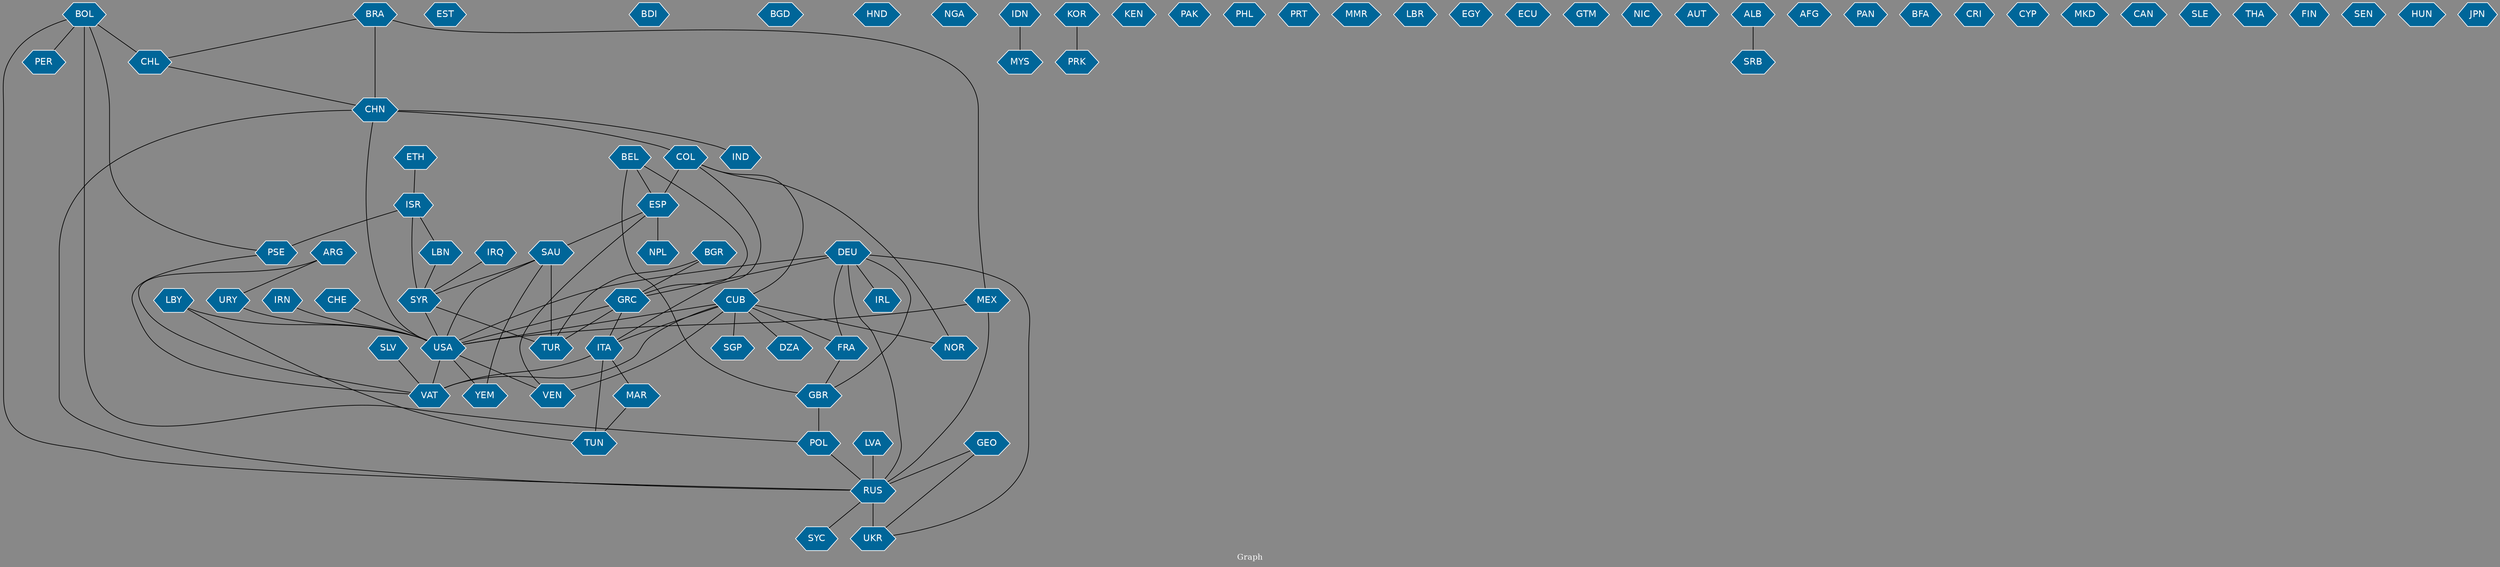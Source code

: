 // Countries together in item graph
graph {
	graph [bgcolor="#888888" fontcolor=white fontsize=12 label="Graph" outputorder=edgesfirst overlap=prism]
	node [color=white fillcolor="#006699" fontcolor=white fontname=Helvetica shape=hexagon style=filled]
	edge [arrowhead=open color=black fontcolor=white fontname=Courier fontsize=12]
		UKR [label=UKR]
		CHN [label=CHN]
		BRA [label=BRA]
		EST [label=EST]
		YEM [label=YEM]
		MEX [label=MEX]
		USA [label=USA]
		NPL [label=NPL]
		RUS [label=RUS]
		CHL [label=CHL]
		ARG [label=ARG]
		SLV [label=SLV]
		LVA [label=LVA]
		TUN [label=TUN]
		IRQ [label=IRQ]
		GBR [label=GBR]
		TUR [label=TUR]
		CUB [label=CUB]
		NOR [label=NOR]
		COL [label=COL]
		FRA [label=FRA]
		BOL [label=BOL]
		VAT [label=VAT]
		PSE [label=PSE]
		IRL [label=IRL]
		VEN [label=VEN]
		MAR [label=MAR]
		ITA [label=ITA]
		ESP [label=ESP]
		SAU [label=SAU]
		GRC [label=GRC]
		BDI [label=BDI]
		BGD [label=BGD]
		URY [label=URY]
		IRN [label=IRN]
		DEU [label=DEU]
		IND [label=IND]
		HND [label=HND]
		POL [label=POL]
		ISR [label=ISR]
		NGA [label=NGA]
		IDN [label=IDN]
		MYS [label=MYS]
		SYC [label=SYC]
		KOR [label=KOR]
		PRK [label=PRK]
		KEN [label=KEN]
		SYR [label=SYR]
		PAK [label=PAK]
		PHL [label=PHL]
		PRT [label=PRT]
		MMR [label=MMR]
		LBY [label=LBY]
		BEL [label=BEL]
		LBR [label=LBR]
		ETH [label=ETH]
		EGY [label=EGY]
		ECU [label=ECU]
		SGP [label=SGP]
		GTM [label=GTM]
		NIC [label=NIC]
		PER [label=PER]
		AUT [label=AUT]
		CHE [label=CHE]
		SRB [label=SRB]
		ALB [label=ALB]
		AFG [label=AFG]
		PAN [label=PAN]
		BFA [label=BFA]
		CRI [label=CRI]
		CYP [label=CYP]
		LBN [label=LBN]
		MKD [label=MKD]
		CAN [label=CAN]
		SLE [label=SLE]
		THA [label=THA]
		FIN [label=FIN]
		BGR [label=BGR]
		DZA [label=DZA]
		GEO [label=GEO]
		SEN [label=SEN]
		HUN [label=HUN]
		JPN [label=JPN]
			DEU -- USA [weight=2]
			SAU -- SYR [weight=1]
			ITA -- TUN [weight=2]
			COL -- ESP [weight=1]
			SYR -- USA [weight=2]
			IDN -- MYS [weight=2]
			KOR -- PRK [weight=1]
			ISR -- PSE [weight=10]
			SYR -- TUR [weight=2]
			ITA -- MAR [weight=2]
			CUB -- FRA [weight=5]
			COL -- CUB [weight=3]
			BRA -- MEX [weight=3]
			CHN -- USA [weight=7]
			GEO -- UKR [weight=1]
			GRC -- USA [weight=1]
			ESP -- SAU [weight=1]
			CUB -- ITA [weight=1]
			SAU -- YEM [weight=7]
			ISR -- SYR [weight=1]
			LBY -- USA [weight=1]
			MEX -- RUS [weight=1]
			BGR -- GRC [weight=1]
			CHN -- COL [weight=2]
			DEU -- UKR [weight=1]
			URY -- USA [weight=2]
			BRA -- CHL [weight=1]
			SLV -- VAT [weight=2]
			LVA -- RUS [weight=1]
			CUB -- DZA [weight=1]
			MAR -- TUN [weight=2]
			BEL -- GBR [weight=2]
			LBY -- TUN [weight=1]
			ALB -- SRB [weight=1]
			ESP -- VEN [weight=1]
			CHN -- IND [weight=3]
			DEU -- GRC [weight=2]
			CHN -- RUS [weight=1]
			DEU -- FRA [weight=2]
			DEU -- RUS [weight=2]
			DEU -- GBR [weight=1]
			ITA -- VAT [weight=1]
			MEX -- USA [weight=4]
			ARG -- VAT [weight=1]
			BOL -- RUS [weight=2]
			CHL -- CHN [weight=1]
			CHE -- USA [weight=2]
			PSE -- VAT [weight=3]
			BEL -- GRC [weight=1]
			ESP -- NPL [weight=5]
			ETH -- ISR [weight=4]
			FRA -- GBR [weight=1]
			CUB -- VAT [weight=8]
			RUS -- UKR [weight=11]
			SAU -- TUR [weight=1]
			USA -- VEN [weight=2]
			IRN -- USA [weight=5]
			CUB -- USA [weight=15]
			GBR -- POL [weight=2]
			BOL -- PSE [weight=1]
			LBN -- SYR [weight=1]
			GRC -- ITA [weight=1]
			BOL -- PER [weight=3]
			USA -- VAT [weight=2]
			IRQ -- SYR [weight=2]
			USA -- YEM [weight=1]
			BOL -- CHL [weight=5]
			BEL -- ESP [weight=2]
			POL -- RUS [weight=3]
			BRA -- CHN [weight=3]
			COL -- NOR [weight=1]
			BOL -- POL [weight=2]
			ARG -- URY [weight=1]
			CUB -- NOR [weight=1]
			CUB -- SGP [weight=1]
			RUS -- SYC [weight=3]
			BGR -- TUR [weight=1]
			ISR -- LBN [weight=1]
			GRC -- TUR [weight=1]
			DEU -- IRL [weight=2]
			COL -- ITA [weight=1]
			GEO -- RUS [weight=1]
			CUB -- VEN [weight=4]
			SAU -- USA [weight=2]
}